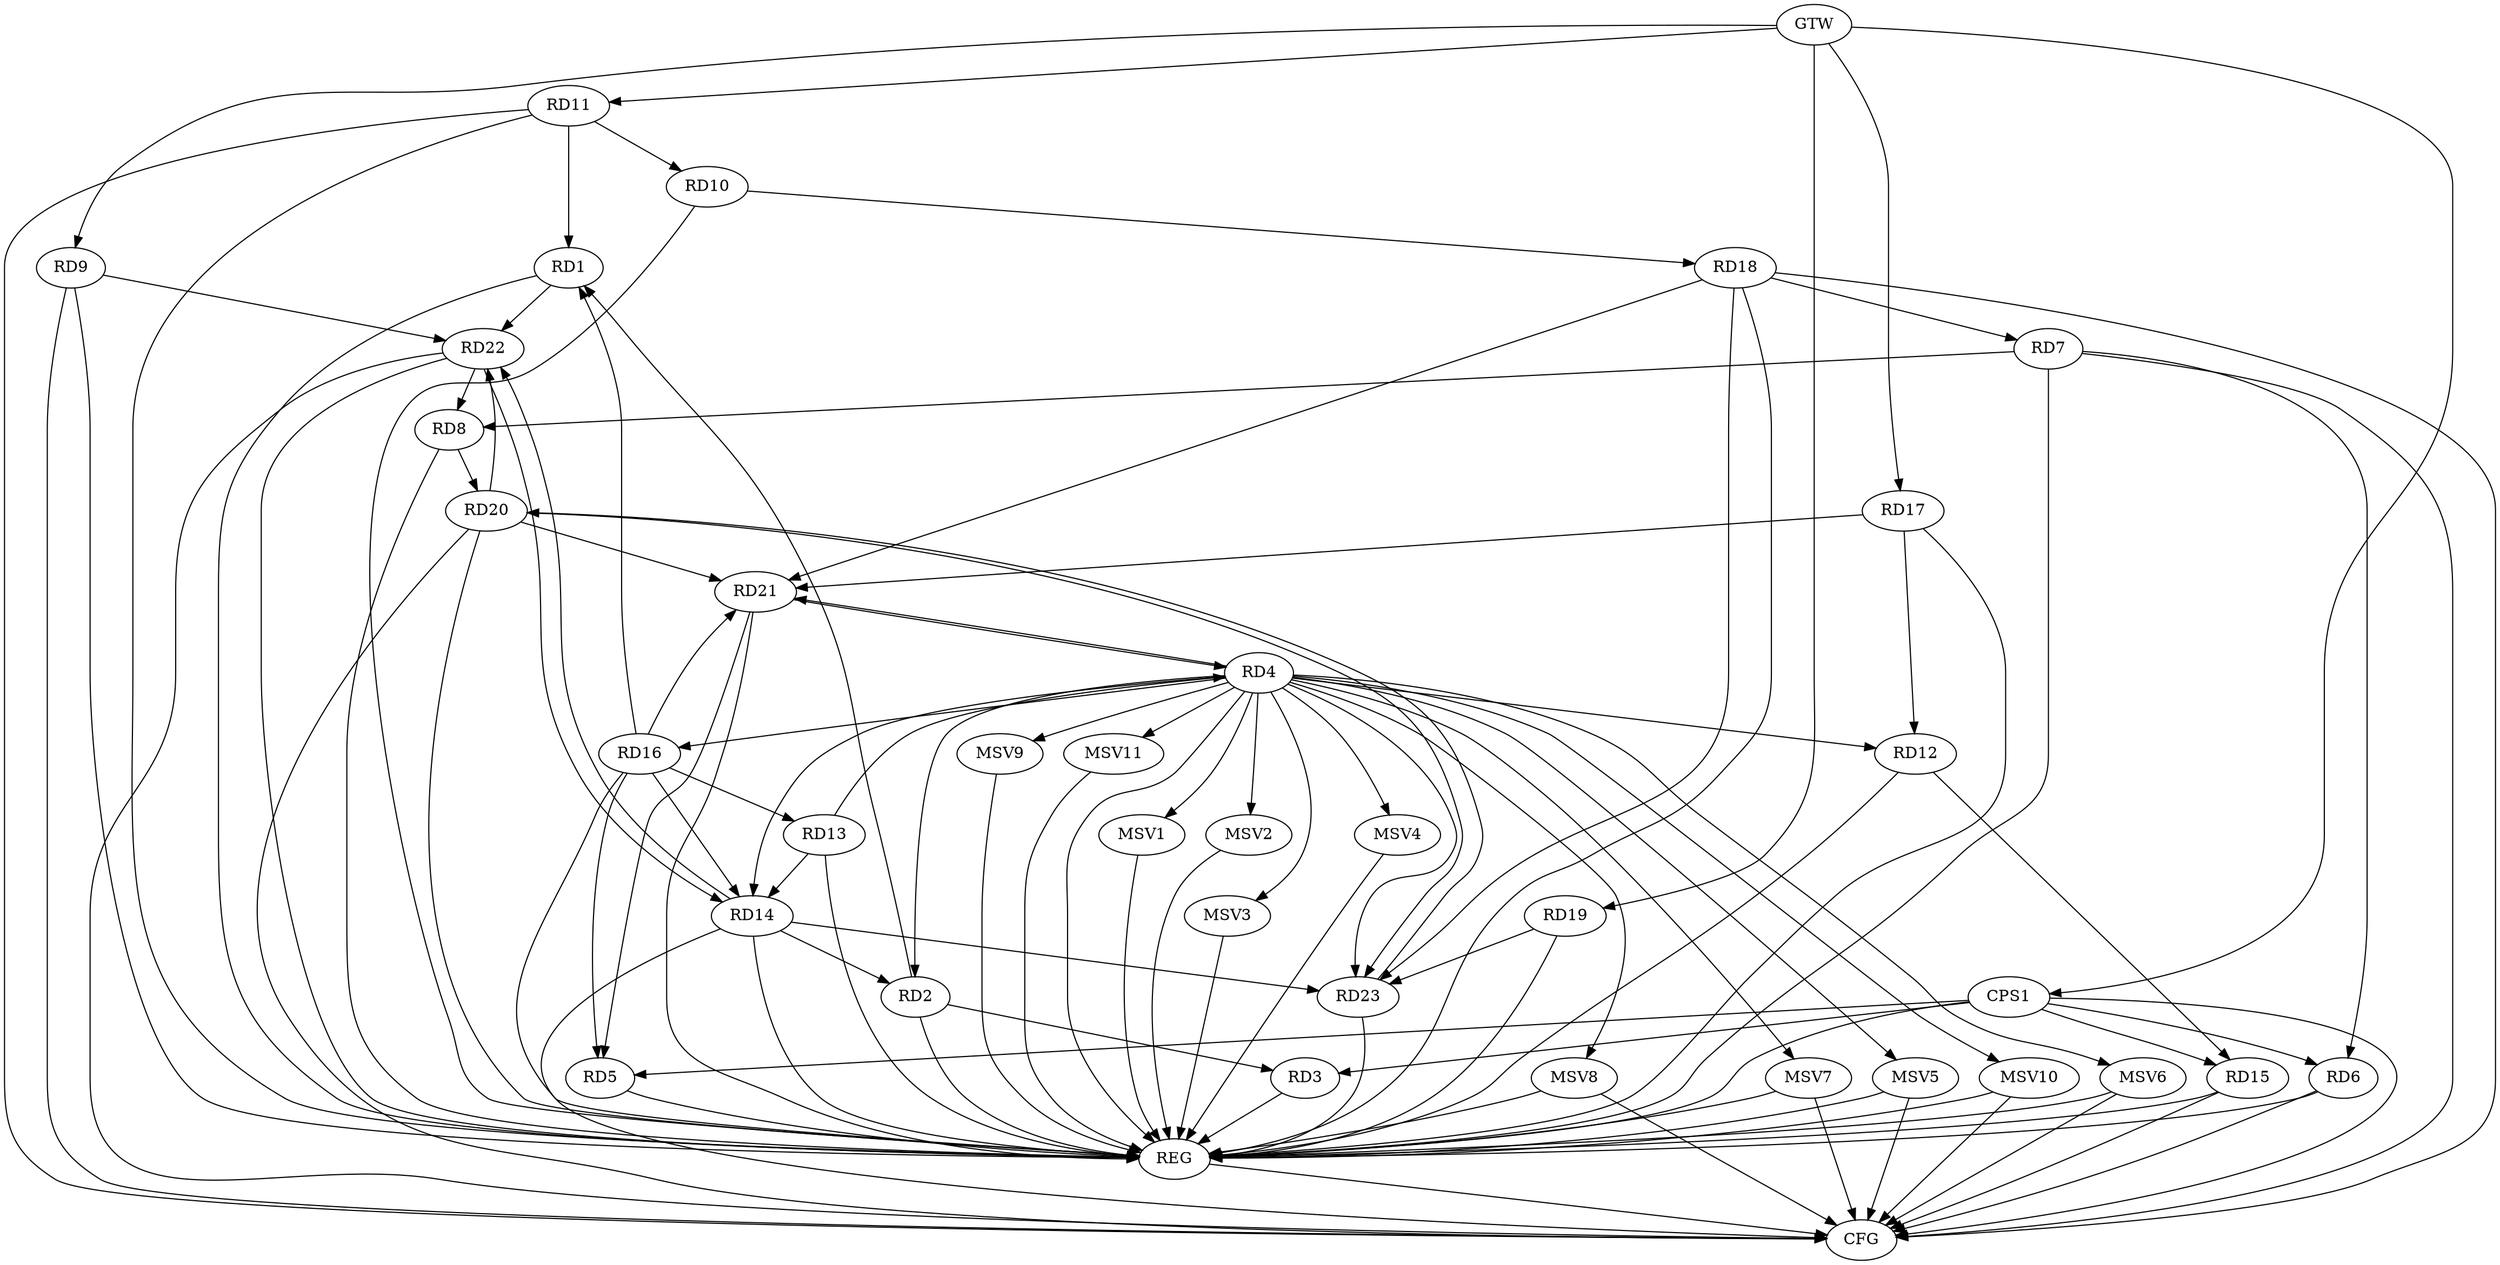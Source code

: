 strict digraph G {
  RD1 [ label="RD1" ];
  RD2 [ label="RD2" ];
  RD3 [ label="RD3" ];
  RD4 [ label="RD4" ];
  RD5 [ label="RD5" ];
  RD6 [ label="RD6" ];
  RD7 [ label="RD7" ];
  RD8 [ label="RD8" ];
  RD9 [ label="RD9" ];
  RD10 [ label="RD10" ];
  RD11 [ label="RD11" ];
  RD12 [ label="RD12" ];
  RD13 [ label="RD13" ];
  RD14 [ label="RD14" ];
  RD15 [ label="RD15" ];
  RD16 [ label="RD16" ];
  RD17 [ label="RD17" ];
  RD18 [ label="RD18" ];
  RD19 [ label="RD19" ];
  RD20 [ label="RD20" ];
  RD21 [ label="RD21" ];
  RD22 [ label="RD22" ];
  RD23 [ label="RD23" ];
  CPS1 [ label="CPS1" ];
  GTW [ label="GTW" ];
  REG [ label="REG" ];
  CFG [ label="CFG" ];
  MSV1 [ label="MSV1" ];
  MSV2 [ label="MSV2" ];
  MSV3 [ label="MSV3" ];
  MSV4 [ label="MSV4" ];
  MSV5 [ label="MSV5" ];
  MSV6 [ label="MSV6" ];
  MSV7 [ label="MSV7" ];
  MSV8 [ label="MSV8" ];
  MSV9 [ label="MSV9" ];
  MSV10 [ label="MSV10" ];
  MSV11 [ label="MSV11" ];
  RD2 -> RD1;
  RD11 -> RD1;
  RD16 -> RD1;
  RD1 -> RD22;
  RD2 -> RD3;
  RD4 -> RD2;
  RD14 -> RD2;
  RD4 -> RD12;
  RD13 -> RD4;
  RD4 -> RD14;
  RD4 -> RD16;
  RD4 -> RD21;
  RD21 -> RD4;
  RD4 -> RD23;
  RD16 -> RD5;
  RD21 -> RD5;
  RD7 -> RD6;
  RD7 -> RD8;
  RD18 -> RD7;
  RD8 -> RD20;
  RD22 -> RD8;
  RD9 -> RD22;
  RD11 -> RD10;
  RD10 -> RD18;
  RD12 -> RD15;
  RD17 -> RD12;
  RD13 -> RD14;
  RD16 -> RD13;
  RD16 -> RD14;
  RD14 -> RD22;
  RD22 -> RD14;
  RD14 -> RD23;
  RD16 -> RD21;
  RD17 -> RD21;
  RD18 -> RD21;
  RD18 -> RD23;
  RD19 -> RD23;
  RD20 -> RD21;
  RD20 -> RD22;
  RD20 -> RD23;
  RD23 -> RD20;
  CPS1 -> RD3;
  CPS1 -> RD5;
  CPS1 -> RD6;
  CPS1 -> RD15;
  GTW -> RD9;
  GTW -> RD11;
  GTW -> RD17;
  GTW -> RD19;
  GTW -> CPS1;
  RD1 -> REG;
  RD2 -> REG;
  RD3 -> REG;
  RD4 -> REG;
  RD5 -> REG;
  RD6 -> REG;
  RD7 -> REG;
  RD8 -> REG;
  RD9 -> REG;
  RD10 -> REG;
  RD11 -> REG;
  RD12 -> REG;
  RD13 -> REG;
  RD14 -> REG;
  RD15 -> REG;
  RD16 -> REG;
  RD17 -> REG;
  RD18 -> REG;
  RD19 -> REG;
  RD20 -> REG;
  RD21 -> REG;
  RD22 -> REG;
  RD23 -> REG;
  CPS1 -> REG;
  RD6 -> CFG;
  RD15 -> CFG;
  RD22 -> CFG;
  RD20 -> CFG;
  CPS1 -> CFG;
  RD9 -> CFG;
  RD18 -> CFG;
  RD14 -> CFG;
  RD7 -> CFG;
  RD11 -> CFG;
  REG -> CFG;
  RD4 -> MSV1;
  MSV1 -> REG;
  RD4 -> MSV2;
  MSV2 -> REG;
  RD4 -> MSV3;
  RD4 -> MSV4;
  MSV3 -> REG;
  MSV4 -> REG;
  RD4 -> MSV5;
  MSV5 -> REG;
  MSV5 -> CFG;
  RD4 -> MSV6;
  MSV6 -> REG;
  MSV6 -> CFG;
  RD4 -> MSV7;
  MSV7 -> REG;
  MSV7 -> CFG;
  RD4 -> MSV8;
  MSV8 -> REG;
  MSV8 -> CFG;
  RD4 -> MSV9;
  RD4 -> MSV10;
  RD4 -> MSV11;
  MSV9 -> REG;
  MSV10 -> REG;
  MSV10 -> CFG;
  MSV11 -> REG;
}
